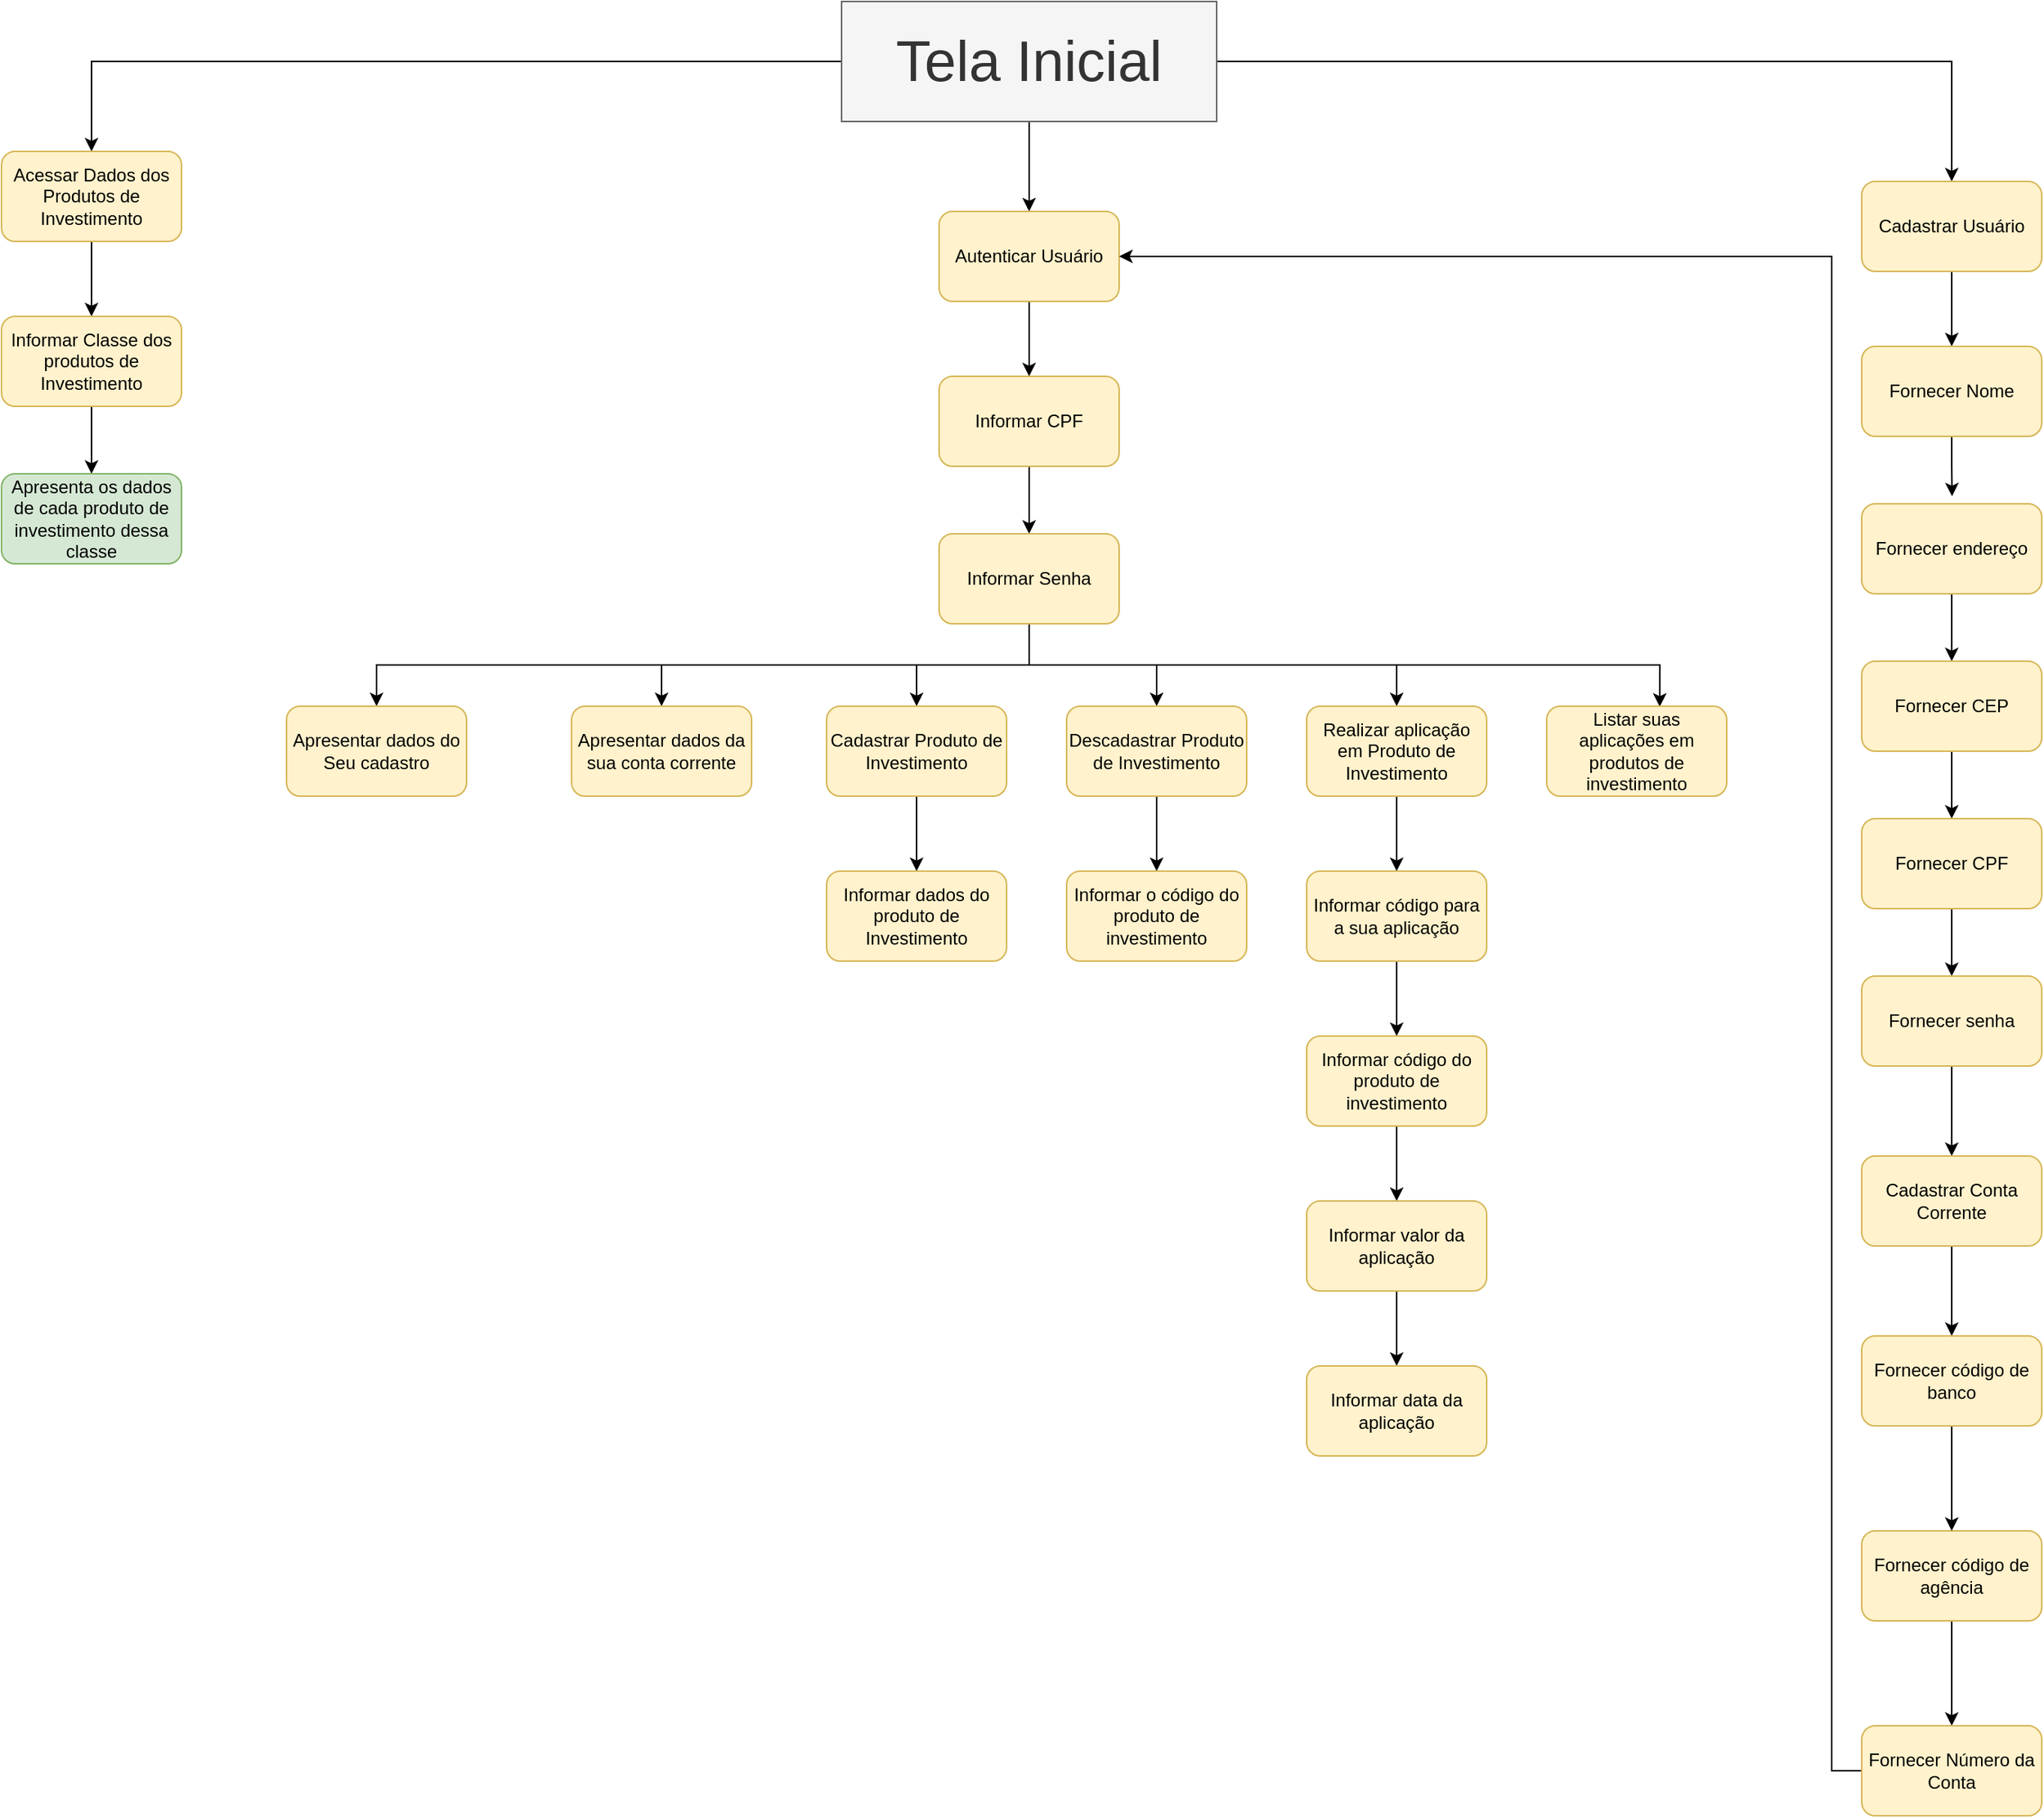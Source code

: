 <mxfile version="13.7.9" type="github">
  <diagram id="R1zSZCgFho4HzfD2BebC" name="Page-1">
    <mxGraphModel dx="1413" dy="798" grid="1" gridSize="10" guides="1" tooltips="1" connect="1" arrows="1" fold="1" page="1" pageScale="1" pageWidth="1654" pageHeight="2336" math="0" shadow="0">
      <root>
        <mxCell id="0" />
        <mxCell id="1" parent="0" />
        <mxCell id="WJDLdsBlLHQX-QpXwVI_-4" style="edgeStyle=orthogonalEdgeStyle;rounded=0;orthogonalLoop=1;jettySize=auto;html=1;entryX=0.5;entryY=0;entryDx=0;entryDy=0;" edge="1" parent="1" source="WJDLdsBlLHQX-QpXwVI_-2" target="WJDLdsBlLHQX-QpXwVI_-3">
          <mxGeometry relative="1" as="geometry" />
        </mxCell>
        <mxCell id="WJDLdsBlLHQX-QpXwVI_-14" style="edgeStyle=orthogonalEdgeStyle;rounded=0;orthogonalLoop=1;jettySize=auto;html=1;exitX=0.5;exitY=1;exitDx=0;exitDy=0;entryX=0.5;entryY=0;entryDx=0;entryDy=0;" edge="1" parent="1" source="WJDLdsBlLHQX-QpXwVI_-2" target="WJDLdsBlLHQX-QpXwVI_-13">
          <mxGeometry relative="1" as="geometry" />
        </mxCell>
        <mxCell id="WJDLdsBlLHQX-QpXwVI_-16" style="edgeStyle=orthogonalEdgeStyle;rounded=0;orthogonalLoop=1;jettySize=auto;html=1;entryX=0.5;entryY=0;entryDx=0;entryDy=0;" edge="1" parent="1" source="WJDLdsBlLHQX-QpXwVI_-2" target="WJDLdsBlLHQX-QpXwVI_-15">
          <mxGeometry relative="1" as="geometry" />
        </mxCell>
        <mxCell id="WJDLdsBlLHQX-QpXwVI_-2" value="&lt;font style=&quot;font-size: 38px&quot;&gt;Tela Inicial&lt;/font&gt;" style="rounded=0;whiteSpace=wrap;html=1;fillColor=#f5f5f5;strokeColor=#666666;fontColor=#333333;" vertex="1" parent="1">
          <mxGeometry x="610" y="240" width="250" height="80" as="geometry" />
        </mxCell>
        <mxCell id="WJDLdsBlLHQX-QpXwVI_-6" style="edgeStyle=orthogonalEdgeStyle;rounded=0;orthogonalLoop=1;jettySize=auto;html=1;exitX=0.5;exitY=1;exitDx=0;exitDy=0;entryX=0.5;entryY=0;entryDx=0;entryDy=0;" edge="1" parent="1" source="WJDLdsBlLHQX-QpXwVI_-3" target="WJDLdsBlLHQX-QpXwVI_-5">
          <mxGeometry relative="1" as="geometry" />
        </mxCell>
        <mxCell id="WJDLdsBlLHQX-QpXwVI_-3" value="Acessar Dados dos Produtos de Investimento" style="rounded=1;whiteSpace=wrap;html=1;fillColor=#fff2cc;strokeColor=#d6b656;" vertex="1" parent="1">
          <mxGeometry x="50" y="340" width="120" height="60" as="geometry" />
        </mxCell>
        <mxCell id="WJDLdsBlLHQX-QpXwVI_-12" style="edgeStyle=orthogonalEdgeStyle;rounded=0;orthogonalLoop=1;jettySize=auto;html=1;entryX=0.5;entryY=0;entryDx=0;entryDy=0;" edge="1" parent="1" source="WJDLdsBlLHQX-QpXwVI_-5" target="WJDLdsBlLHQX-QpXwVI_-10">
          <mxGeometry relative="1" as="geometry">
            <mxPoint x="110" y="550" as="targetPoint" />
          </mxGeometry>
        </mxCell>
        <mxCell id="WJDLdsBlLHQX-QpXwVI_-5" value="Informar Classe dos produtos de Investimento" style="rounded=1;whiteSpace=wrap;html=1;fillColor=#fff2cc;strokeColor=#d6b656;" vertex="1" parent="1">
          <mxGeometry x="50" y="450" width="120" height="60" as="geometry" />
        </mxCell>
        <mxCell id="WJDLdsBlLHQX-QpXwVI_-10" value="Apresenta os dados de cada produto de investimento dessa classe" style="rounded=1;whiteSpace=wrap;html=1;fillColor=#d5e8d4;strokeColor=#82b366;" vertex="1" parent="1">
          <mxGeometry x="50" y="555" width="120" height="60" as="geometry" />
        </mxCell>
        <mxCell id="WJDLdsBlLHQX-QpXwVI_-38" style="edgeStyle=orthogonalEdgeStyle;rounded=0;orthogonalLoop=1;jettySize=auto;html=1;exitX=0.5;exitY=1;exitDx=0;exitDy=0;entryX=0.5;entryY=0;entryDx=0;entryDy=0;" edge="1" parent="1" source="WJDLdsBlLHQX-QpXwVI_-13" target="WJDLdsBlLHQX-QpXwVI_-37">
          <mxGeometry relative="1" as="geometry" />
        </mxCell>
        <mxCell id="WJDLdsBlLHQX-QpXwVI_-13" value="Autenticar Usuário" style="rounded=1;whiteSpace=wrap;html=1;fillColor=#fff2cc;strokeColor=#d6b656;" vertex="1" parent="1">
          <mxGeometry x="675" y="380" width="120" height="60" as="geometry" />
        </mxCell>
        <mxCell id="WJDLdsBlLHQX-QpXwVI_-23" style="edgeStyle=orthogonalEdgeStyle;rounded=0;orthogonalLoop=1;jettySize=auto;html=1;exitX=0.5;exitY=1;exitDx=0;exitDy=0;entryX=0.5;entryY=0;entryDx=0;entryDy=0;" edge="1" parent="1" source="WJDLdsBlLHQX-QpXwVI_-15" target="WJDLdsBlLHQX-QpXwVI_-17">
          <mxGeometry relative="1" as="geometry" />
        </mxCell>
        <mxCell id="WJDLdsBlLHQX-QpXwVI_-15" value="Cadastrar Usuário" style="rounded=1;whiteSpace=wrap;html=1;fillColor=#fff2cc;strokeColor=#d6b656;" vertex="1" parent="1">
          <mxGeometry x="1290" y="360" width="120" height="60" as="geometry" />
        </mxCell>
        <mxCell id="WJDLdsBlLHQX-QpXwVI_-24" style="edgeStyle=orthogonalEdgeStyle;rounded=0;orthogonalLoop=1;jettySize=auto;html=1;exitX=0.5;exitY=1;exitDx=0;exitDy=0;" edge="1" parent="1" source="WJDLdsBlLHQX-QpXwVI_-17">
          <mxGeometry relative="1" as="geometry">
            <mxPoint x="1350.235" y="570" as="targetPoint" />
          </mxGeometry>
        </mxCell>
        <mxCell id="WJDLdsBlLHQX-QpXwVI_-17" value="Fornecer Nome" style="rounded=1;whiteSpace=wrap;html=1;fillColor=#fff2cc;strokeColor=#d6b656;" vertex="1" parent="1">
          <mxGeometry x="1290" y="470" width="120" height="60" as="geometry" />
        </mxCell>
        <mxCell id="WJDLdsBlLHQX-QpXwVI_-25" style="edgeStyle=orthogonalEdgeStyle;rounded=0;orthogonalLoop=1;jettySize=auto;html=1;exitX=0.5;exitY=1;exitDx=0;exitDy=0;entryX=0.5;entryY=0;entryDx=0;entryDy=0;" edge="1" parent="1" source="WJDLdsBlLHQX-QpXwVI_-18" target="WJDLdsBlLHQX-QpXwVI_-19">
          <mxGeometry relative="1" as="geometry">
            <mxPoint x="1350.235" y="670.0" as="targetPoint" />
          </mxGeometry>
        </mxCell>
        <mxCell id="WJDLdsBlLHQX-QpXwVI_-18" value="Fornecer endereço" style="rounded=1;whiteSpace=wrap;html=1;fillColor=#fff2cc;strokeColor=#d6b656;" vertex="1" parent="1">
          <mxGeometry x="1290" y="575" width="120" height="60" as="geometry" />
        </mxCell>
        <mxCell id="WJDLdsBlLHQX-QpXwVI_-26" style="edgeStyle=orthogonalEdgeStyle;rounded=0;orthogonalLoop=1;jettySize=auto;html=1;exitX=0.5;exitY=1;exitDx=0;exitDy=0;entryX=0.5;entryY=0;entryDx=0;entryDy=0;" edge="1" parent="1" source="WJDLdsBlLHQX-QpXwVI_-19" target="WJDLdsBlLHQX-QpXwVI_-20">
          <mxGeometry relative="1" as="geometry" />
        </mxCell>
        <mxCell id="WJDLdsBlLHQX-QpXwVI_-19" value="Fornecer CEP" style="rounded=1;whiteSpace=wrap;html=1;fillColor=#fff2cc;strokeColor=#d6b656;" vertex="1" parent="1">
          <mxGeometry x="1290" y="680" width="120" height="60" as="geometry" />
        </mxCell>
        <mxCell id="WJDLdsBlLHQX-QpXwVI_-27" style="edgeStyle=orthogonalEdgeStyle;rounded=0;orthogonalLoop=1;jettySize=auto;html=1;exitX=0.5;exitY=1;exitDx=0;exitDy=0;entryX=0.5;entryY=0;entryDx=0;entryDy=0;" edge="1" parent="1" source="WJDLdsBlLHQX-QpXwVI_-20" target="WJDLdsBlLHQX-QpXwVI_-21">
          <mxGeometry relative="1" as="geometry" />
        </mxCell>
        <mxCell id="WJDLdsBlLHQX-QpXwVI_-20" value="Fornecer CPF" style="rounded=1;whiteSpace=wrap;html=1;fillColor=#fff2cc;strokeColor=#d6b656;" vertex="1" parent="1">
          <mxGeometry x="1290" y="785" width="120" height="60" as="geometry" />
        </mxCell>
        <mxCell id="WJDLdsBlLHQX-QpXwVI_-29" style="edgeStyle=orthogonalEdgeStyle;rounded=0;orthogonalLoop=1;jettySize=auto;html=1;entryX=0.5;entryY=0;entryDx=0;entryDy=0;" edge="1" parent="1" source="WJDLdsBlLHQX-QpXwVI_-21" target="WJDLdsBlLHQX-QpXwVI_-28">
          <mxGeometry relative="1" as="geometry" />
        </mxCell>
        <mxCell id="WJDLdsBlLHQX-QpXwVI_-21" value="Fornecer senha" style="rounded=1;whiteSpace=wrap;html=1;fillColor=#fff2cc;strokeColor=#d6b656;" vertex="1" parent="1">
          <mxGeometry x="1290" y="890" width="120" height="60" as="geometry" />
        </mxCell>
        <mxCell id="WJDLdsBlLHQX-QpXwVI_-35" style="edgeStyle=orthogonalEdgeStyle;rounded=0;orthogonalLoop=1;jettySize=auto;html=1;entryX=0.5;entryY=0;entryDx=0;entryDy=0;" edge="1" parent="1" source="WJDLdsBlLHQX-QpXwVI_-22" target="WJDLdsBlLHQX-QpXwVI_-34">
          <mxGeometry relative="1" as="geometry" />
        </mxCell>
        <mxCell id="WJDLdsBlLHQX-QpXwVI_-22" value="Fornecer código de agência" style="rounded=1;whiteSpace=wrap;html=1;strokeColor=#d6b656;fillColor=#fff2cc;" vertex="1" parent="1">
          <mxGeometry x="1290" y="1260" width="120" height="60" as="geometry" />
        </mxCell>
        <mxCell id="WJDLdsBlLHQX-QpXwVI_-32" style="edgeStyle=orthogonalEdgeStyle;rounded=0;orthogonalLoop=1;jettySize=auto;html=1;exitX=0.5;exitY=1;exitDx=0;exitDy=0;entryX=0.5;entryY=0;entryDx=0;entryDy=0;" edge="1" parent="1" source="WJDLdsBlLHQX-QpXwVI_-28" target="WJDLdsBlLHQX-QpXwVI_-30">
          <mxGeometry relative="1" as="geometry" />
        </mxCell>
        <mxCell id="WJDLdsBlLHQX-QpXwVI_-28" value="Cadastrar Conta Corrente" style="rounded=1;whiteSpace=wrap;html=1;strokeColor=#d6b656;fillColor=#fff2cc;" vertex="1" parent="1">
          <mxGeometry x="1290" y="1010" width="120" height="60" as="geometry" />
        </mxCell>
        <mxCell id="WJDLdsBlLHQX-QpXwVI_-33" style="edgeStyle=orthogonalEdgeStyle;rounded=0;orthogonalLoop=1;jettySize=auto;html=1;exitX=0.5;exitY=1;exitDx=0;exitDy=0;entryX=0.5;entryY=0;entryDx=0;entryDy=0;" edge="1" parent="1" source="WJDLdsBlLHQX-QpXwVI_-30" target="WJDLdsBlLHQX-QpXwVI_-22">
          <mxGeometry relative="1" as="geometry" />
        </mxCell>
        <mxCell id="WJDLdsBlLHQX-QpXwVI_-30" value="Fornecer código de banco" style="rounded=1;whiteSpace=wrap;html=1;strokeColor=#d6b656;fillColor=#fff2cc;" vertex="1" parent="1">
          <mxGeometry x="1290" y="1130" width="120" height="60" as="geometry" />
        </mxCell>
        <mxCell id="WJDLdsBlLHQX-QpXwVI_-36" style="edgeStyle=orthogonalEdgeStyle;rounded=0;orthogonalLoop=1;jettySize=auto;html=1;entryX=1;entryY=0.5;entryDx=0;entryDy=0;" edge="1" parent="1" source="WJDLdsBlLHQX-QpXwVI_-34" target="WJDLdsBlLHQX-QpXwVI_-13">
          <mxGeometry relative="1" as="geometry">
            <Array as="points">
              <mxPoint x="1270" y="1420" />
              <mxPoint x="1270" y="410" />
            </Array>
          </mxGeometry>
        </mxCell>
        <mxCell id="WJDLdsBlLHQX-QpXwVI_-34" value="Fornecer Número da Conta" style="rounded=1;whiteSpace=wrap;html=1;strokeColor=#d6b656;fillColor=#fff2cc;" vertex="1" parent="1">
          <mxGeometry x="1290" y="1390" width="120" height="60" as="geometry" />
        </mxCell>
        <mxCell id="WJDLdsBlLHQX-QpXwVI_-40" style="edgeStyle=orthogonalEdgeStyle;rounded=0;orthogonalLoop=1;jettySize=auto;html=1;exitX=0.5;exitY=1;exitDx=0;exitDy=0;" edge="1" parent="1" source="WJDLdsBlLHQX-QpXwVI_-37" target="WJDLdsBlLHQX-QpXwVI_-39">
          <mxGeometry relative="1" as="geometry">
            <mxPoint x="735.333" y="590" as="targetPoint" />
          </mxGeometry>
        </mxCell>
        <mxCell id="WJDLdsBlLHQX-QpXwVI_-37" value="Informar CPF" style="rounded=1;whiteSpace=wrap;html=1;strokeColor=#d6b656;fillColor=#fff2cc;" vertex="1" parent="1">
          <mxGeometry x="675" y="490" width="120" height="60" as="geometry" />
        </mxCell>
        <mxCell id="WJDLdsBlLHQX-QpXwVI_-48" style="edgeStyle=orthogonalEdgeStyle;rounded=0;orthogonalLoop=1;jettySize=auto;html=1;exitX=0.5;exitY=1;exitDx=0;exitDy=0;entryX=0.5;entryY=0;entryDx=0;entryDy=0;" edge="1" parent="1" source="WJDLdsBlLHQX-QpXwVI_-39" target="WJDLdsBlLHQX-QpXwVI_-44">
          <mxGeometry relative="1" as="geometry" />
        </mxCell>
        <mxCell id="WJDLdsBlLHQX-QpXwVI_-49" style="edgeStyle=orthogonalEdgeStyle;rounded=0;orthogonalLoop=1;jettySize=auto;html=1;exitX=0.5;exitY=1;exitDx=0;exitDy=0;entryX=0.5;entryY=0;entryDx=0;entryDy=0;" edge="1" parent="1" source="WJDLdsBlLHQX-QpXwVI_-39" target="WJDLdsBlLHQX-QpXwVI_-41">
          <mxGeometry relative="1" as="geometry" />
        </mxCell>
        <mxCell id="WJDLdsBlLHQX-QpXwVI_-50" style="edgeStyle=orthogonalEdgeStyle;rounded=0;orthogonalLoop=1;jettySize=auto;html=1;exitX=0.5;exitY=1;exitDx=0;exitDy=0;entryX=0.5;entryY=0;entryDx=0;entryDy=0;" edge="1" parent="1" source="WJDLdsBlLHQX-QpXwVI_-39" target="WJDLdsBlLHQX-QpXwVI_-42">
          <mxGeometry relative="1" as="geometry" />
        </mxCell>
        <mxCell id="WJDLdsBlLHQX-QpXwVI_-51" style="edgeStyle=orthogonalEdgeStyle;rounded=0;orthogonalLoop=1;jettySize=auto;html=1;exitX=0.5;exitY=1;exitDx=0;exitDy=0;entryX=0.5;entryY=0;entryDx=0;entryDy=0;" edge="1" parent="1" source="WJDLdsBlLHQX-QpXwVI_-39" target="WJDLdsBlLHQX-QpXwVI_-43">
          <mxGeometry relative="1" as="geometry" />
        </mxCell>
        <mxCell id="WJDLdsBlLHQX-QpXwVI_-52" style="edgeStyle=orthogonalEdgeStyle;rounded=0;orthogonalLoop=1;jettySize=auto;html=1;exitX=0.5;exitY=1;exitDx=0;exitDy=0;entryX=0.628;entryY=0.006;entryDx=0;entryDy=0;entryPerimeter=0;" edge="1" parent="1" source="WJDLdsBlLHQX-QpXwVI_-39" target="WJDLdsBlLHQX-QpXwVI_-45">
          <mxGeometry relative="1" as="geometry" />
        </mxCell>
        <mxCell id="WJDLdsBlLHQX-QpXwVI_-53" style="edgeStyle=orthogonalEdgeStyle;rounded=0;orthogonalLoop=1;jettySize=auto;html=1;exitX=0.5;exitY=1;exitDx=0;exitDy=0;entryX=0.5;entryY=0;entryDx=0;entryDy=0;" edge="1" parent="1" source="WJDLdsBlLHQX-QpXwVI_-39" target="WJDLdsBlLHQX-QpXwVI_-46">
          <mxGeometry relative="1" as="geometry" />
        </mxCell>
        <mxCell id="WJDLdsBlLHQX-QpXwVI_-39" value="Informar Senha" style="rounded=1;whiteSpace=wrap;html=1;strokeColor=#d6b656;fillColor=#fff2cc;" vertex="1" parent="1">
          <mxGeometry x="675" y="595" width="120" height="60" as="geometry" />
        </mxCell>
        <mxCell id="WJDLdsBlLHQX-QpXwVI_-57" style="edgeStyle=orthogonalEdgeStyle;rounded=0;orthogonalLoop=1;jettySize=auto;html=1;exitX=0.5;exitY=1;exitDx=0;exitDy=0;entryX=0.5;entryY=0;entryDx=0;entryDy=0;" edge="1" parent="1" source="WJDLdsBlLHQX-QpXwVI_-41" target="WJDLdsBlLHQX-QpXwVI_-54">
          <mxGeometry relative="1" as="geometry" />
        </mxCell>
        <mxCell id="WJDLdsBlLHQX-QpXwVI_-41" value="Cadastrar Produto de Investimento" style="rounded=1;whiteSpace=wrap;html=1;strokeColor=#d6b656;fillColor=#fff2cc;" vertex="1" parent="1">
          <mxGeometry x="600" y="710" width="120" height="60" as="geometry" />
        </mxCell>
        <mxCell id="WJDLdsBlLHQX-QpXwVI_-58" style="edgeStyle=orthogonalEdgeStyle;rounded=0;orthogonalLoop=1;jettySize=auto;html=1;exitX=0.5;exitY=1;exitDx=0;exitDy=0;entryX=0.5;entryY=0;entryDx=0;entryDy=0;" edge="1" parent="1" source="WJDLdsBlLHQX-QpXwVI_-42" target="WJDLdsBlLHQX-QpXwVI_-55">
          <mxGeometry relative="1" as="geometry" />
        </mxCell>
        <mxCell id="WJDLdsBlLHQX-QpXwVI_-42" value="Descadastrar Produto de Investimento" style="rounded=1;whiteSpace=wrap;html=1;strokeColor=#d6b656;fillColor=#fff2cc;" vertex="1" parent="1">
          <mxGeometry x="760" y="710" width="120" height="60" as="geometry" />
        </mxCell>
        <mxCell id="WJDLdsBlLHQX-QpXwVI_-59" style="edgeStyle=orthogonalEdgeStyle;rounded=0;orthogonalLoop=1;jettySize=auto;html=1;exitX=0.5;exitY=1;exitDx=0;exitDy=0;entryX=0.5;entryY=0;entryDx=0;entryDy=0;" edge="1" parent="1" source="WJDLdsBlLHQX-QpXwVI_-43" target="WJDLdsBlLHQX-QpXwVI_-56">
          <mxGeometry relative="1" as="geometry" />
        </mxCell>
        <mxCell id="WJDLdsBlLHQX-QpXwVI_-43" value="Realizar aplicação em Produto de Investimento" style="rounded=1;whiteSpace=wrap;html=1;strokeColor=#d6b656;fillColor=#fff2cc;" vertex="1" parent="1">
          <mxGeometry x="920" y="710" width="120" height="60" as="geometry" />
        </mxCell>
        <mxCell id="WJDLdsBlLHQX-QpXwVI_-44" value="Apresentar dados da sua conta corrente" style="rounded=1;whiteSpace=wrap;html=1;strokeColor=#d6b656;fillColor=#fff2cc;" vertex="1" parent="1">
          <mxGeometry x="430" y="710" width="120" height="60" as="geometry" />
        </mxCell>
        <mxCell id="WJDLdsBlLHQX-QpXwVI_-45" value="Listar suas aplicações em produtos de investimento" style="rounded=1;whiteSpace=wrap;html=1;strokeColor=#d6b656;fillColor=#fff2cc;" vertex="1" parent="1">
          <mxGeometry x="1080" y="710" width="120" height="60" as="geometry" />
        </mxCell>
        <mxCell id="WJDLdsBlLHQX-QpXwVI_-46" value="Apresentar dados do Seu cadastro" style="rounded=1;whiteSpace=wrap;html=1;strokeColor=#d6b656;fillColor=#fff2cc;" vertex="1" parent="1">
          <mxGeometry x="240" y="710" width="120" height="60" as="geometry" />
        </mxCell>
        <mxCell id="WJDLdsBlLHQX-QpXwVI_-54" value="Informar dados do produto de Investimento" style="rounded=1;whiteSpace=wrap;html=1;strokeColor=#d6b656;fillColor=#fff2cc;" vertex="1" parent="1">
          <mxGeometry x="600" y="820" width="120" height="60" as="geometry" />
        </mxCell>
        <mxCell id="WJDLdsBlLHQX-QpXwVI_-55" value="Informar o código do produto de investimento" style="rounded=1;whiteSpace=wrap;html=1;strokeColor=#d6b656;fillColor=#fff2cc;" vertex="1" parent="1">
          <mxGeometry x="760" y="820" width="120" height="60" as="geometry" />
        </mxCell>
        <mxCell id="WJDLdsBlLHQX-QpXwVI_-61" style="edgeStyle=orthogonalEdgeStyle;rounded=0;orthogonalLoop=1;jettySize=auto;html=1;exitX=0.5;exitY=1;exitDx=0;exitDy=0;entryX=0.5;entryY=0;entryDx=0;entryDy=0;" edge="1" parent="1" source="WJDLdsBlLHQX-QpXwVI_-56" target="WJDLdsBlLHQX-QpXwVI_-60">
          <mxGeometry relative="1" as="geometry" />
        </mxCell>
        <mxCell id="WJDLdsBlLHQX-QpXwVI_-56" value="Informar código para a sua aplicação" style="rounded=1;whiteSpace=wrap;html=1;strokeColor=#d6b656;fillColor=#fff2cc;" vertex="1" parent="1">
          <mxGeometry x="920" y="820" width="120" height="60" as="geometry" />
        </mxCell>
        <mxCell id="WJDLdsBlLHQX-QpXwVI_-63" style="edgeStyle=orthogonalEdgeStyle;rounded=0;orthogonalLoop=1;jettySize=auto;html=1;exitX=0.5;exitY=1;exitDx=0;exitDy=0;" edge="1" parent="1" source="WJDLdsBlLHQX-QpXwVI_-60" target="WJDLdsBlLHQX-QpXwVI_-62">
          <mxGeometry relative="1" as="geometry" />
        </mxCell>
        <mxCell id="WJDLdsBlLHQX-QpXwVI_-60" value="Informar código do produto de investimento" style="rounded=1;whiteSpace=wrap;html=1;strokeColor=#d6b656;fillColor=#fff2cc;" vertex="1" parent="1">
          <mxGeometry x="920" y="930" width="120" height="60" as="geometry" />
        </mxCell>
        <mxCell id="WJDLdsBlLHQX-QpXwVI_-65" style="edgeStyle=orthogonalEdgeStyle;rounded=0;orthogonalLoop=1;jettySize=auto;html=1;exitX=0.5;exitY=1;exitDx=0;exitDy=0;entryX=0.5;entryY=0;entryDx=0;entryDy=0;" edge="1" parent="1" source="WJDLdsBlLHQX-QpXwVI_-62" target="WJDLdsBlLHQX-QpXwVI_-64">
          <mxGeometry relative="1" as="geometry" />
        </mxCell>
        <mxCell id="WJDLdsBlLHQX-QpXwVI_-62" value="Informar valor da aplicação" style="rounded=1;whiteSpace=wrap;html=1;strokeColor=#d6b656;fillColor=#fff2cc;" vertex="1" parent="1">
          <mxGeometry x="920" y="1040" width="120" height="60" as="geometry" />
        </mxCell>
        <mxCell id="WJDLdsBlLHQX-QpXwVI_-64" value="Informar data da aplicação" style="rounded=1;whiteSpace=wrap;html=1;strokeColor=#d6b656;fillColor=#fff2cc;" vertex="1" parent="1">
          <mxGeometry x="920" y="1150" width="120" height="60" as="geometry" />
        </mxCell>
      </root>
    </mxGraphModel>
  </diagram>
</mxfile>
